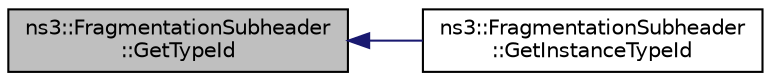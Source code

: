 digraph "ns3::FragmentationSubheader::GetTypeId"
{
  edge [fontname="Helvetica",fontsize="10",labelfontname="Helvetica",labelfontsize="10"];
  node [fontname="Helvetica",fontsize="10",shape=record];
  rankdir="LR";
  Node1 [label="ns3::FragmentationSubheader\l::GetTypeId",height=0.2,width=0.4,color="black", fillcolor="grey75", style="filled", fontcolor="black"];
  Node1 -> Node2 [dir="back",color="midnightblue",fontsize="10",style="solid"];
  Node2 [label="ns3::FragmentationSubheader\l::GetInstanceTypeId",height=0.2,width=0.4,color="black", fillcolor="white", style="filled",URL="$de/dab/classns3_1_1FragmentationSubheader.html#a3e4e7b974a5183ae292a97e63e1e2bc5"];
}
